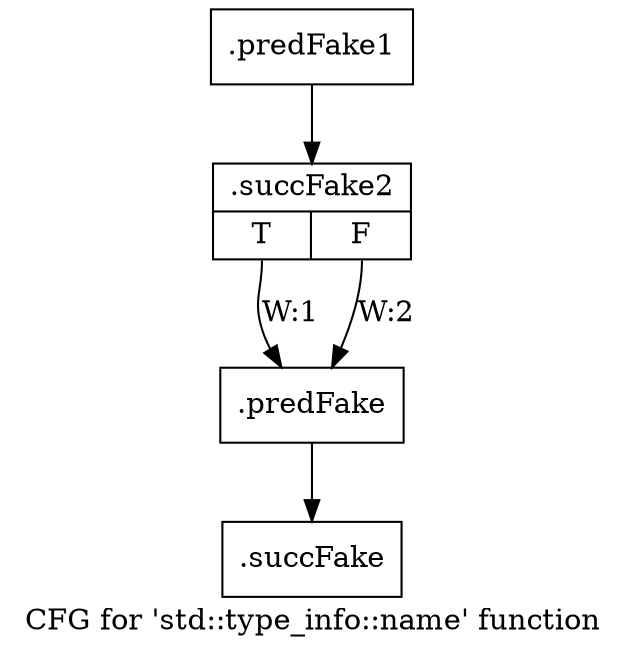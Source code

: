 digraph "CFG for 'std::type_info::name' function" {
	label="CFG for 'std::type_info::name' function";

	Node0x5237510 [shape=record,filename="",linenumber="",label="{.predFake1}"];
	Node0x5237510 -> Node0x52d96f0[ callList="" memoryops="" filename="/home/akhilkushe/Xilinx/Vitis_HLS/2021.2/tps/lnx64/gcc-6.2.0/lib/gcc/x86_64-pc-linux-gnu/6.2.0/../../../../include/c++/6.2.0/typeinfo" execusionnum="1"];
	Node0x52d96f0 [shape=record,filename="/home/akhilkushe/Xilinx/Vitis_HLS/2021.2/tps/lnx64/gcc-6.2.0/lib/gcc/x86_64-pc-linux-gnu/6.2.0/../../../../include/c++/6.2.0/typeinfo",linenumber="100",label="{.succFake2|{<s0>T|<s1>F}}"];
	Node0x52d96f0:s0 -> Node0x51e3420[label="W:1" callList="" memoryops="" filename="/home/akhilkushe/Xilinx/Vitis_HLS/2021.2/tps/lnx64/gcc-6.2.0/lib/gcc/x86_64-pc-linux-gnu/6.2.0/../../../../include/c++/6.2.0/typeinfo" execusionnum="0"];
	Node0x52d96f0:s1 -> Node0x51e3420[label="W:2" callList="" memoryops="" filename="/home/akhilkushe/Xilinx/Vitis_HLS/2021.2/tps/lnx64/gcc-6.2.0/lib/gcc/x86_64-pc-linux-gnu/6.2.0/../../../../include/c++/6.2.0/typeinfo" execusionnum="1"];
	Node0x51e3420 [shape=record,filename="/home/akhilkushe/Xilinx/Vitis_HLS/2021.2/tps/lnx64/gcc-6.2.0/lib/gcc/x86_64-pc-linux-gnu/6.2.0/../../../../include/c++/6.2.0/typeinfo",linenumber="100",label="{.predFake}"];
	Node0x51e3420 -> Node0x52d9570[ callList="" memoryops="" filename="/home/akhilkushe/Xilinx/Vitis_HLS/2021.2/tps/lnx64/gcc-6.2.0/lib/gcc/x86_64-pc-linux-gnu/6.2.0/../../../../include/c++/6.2.0/typeinfo" execusionnum="1"];
	Node0x52d9570 [shape=record,filename="/home/akhilkushe/Xilinx/Vitis_HLS/2021.2/tps/lnx64/gcc-6.2.0/lib/gcc/x86_64-pc-linux-gnu/6.2.0/../../../../include/c++/6.2.0/typeinfo",linenumber="100",label="{.succFake}"];
}
